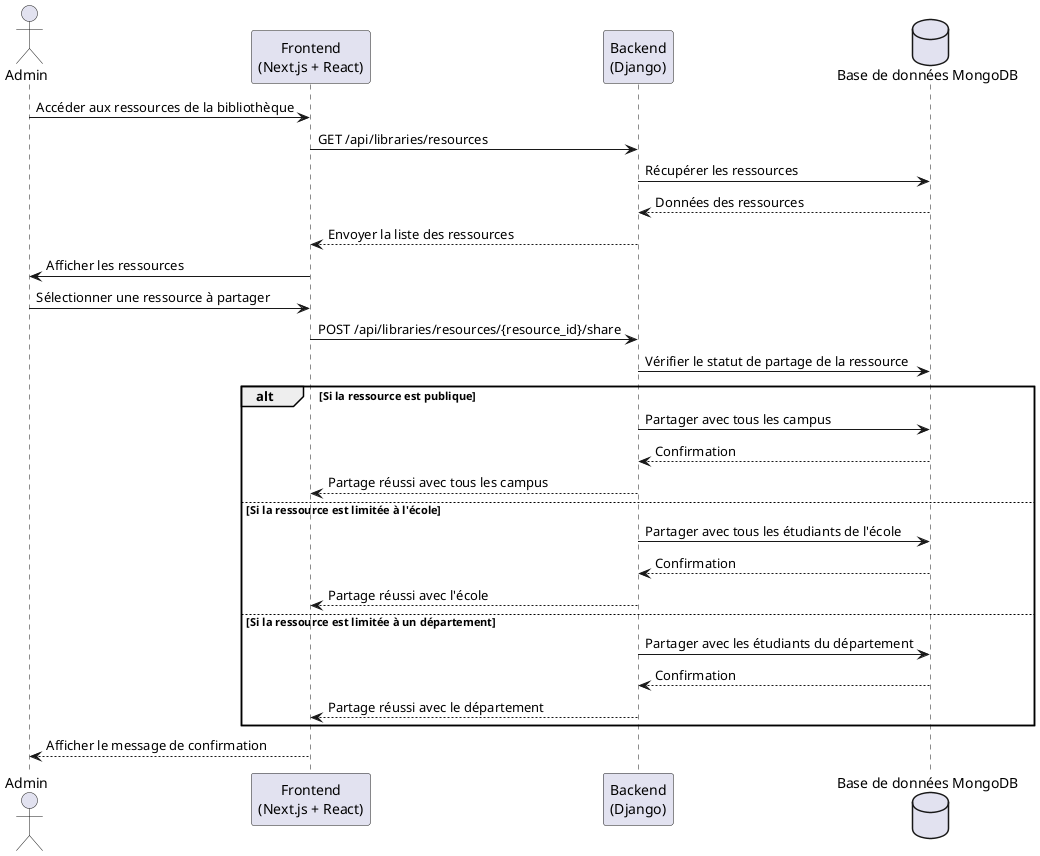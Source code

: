@startuml
actor Admin
participant "Frontend\n(Next.js + React)" as Frontend
participant "Backend\n(Django)" as Backend
database "Base de données MongoDB" as DB

Admin -> Frontend: Accéder aux ressources de la bibliothèque
Frontend -> Backend: GET /api/libraries/resources
Backend -> DB: Récupérer les ressources
DB --> Backend: Données des ressources
Backend --> Frontend: Envoyer la liste des ressources
Frontend -> Admin: Afficher les ressources

Admin -> Frontend: Sélectionner une ressource à partager
Frontend -> Backend: POST /api/libraries/resources/{resource_id}/share
Backend -> DB: Vérifier le statut de partage de la ressource

alt Si la ressource est publique
    Backend -> DB: Partager avec tous les campus
    DB --> Backend: Confirmation
    Backend --> Frontend: Partage réussi avec tous les campus
else Si la ressource est limitée à l'école
    Backend -> DB: Partager avec tous les étudiants de l'école
    DB --> Backend: Confirmation
    Backend --> Frontend: Partage réussi avec l'école
else Si la ressource est limitée à un département
    Backend -> DB: Partager avec les étudiants du département
    DB --> Backend: Confirmation
    Backend --> Frontend: Partage réussi avec le département
end

Frontend --> Admin: Afficher le message de confirmation

@enduml
